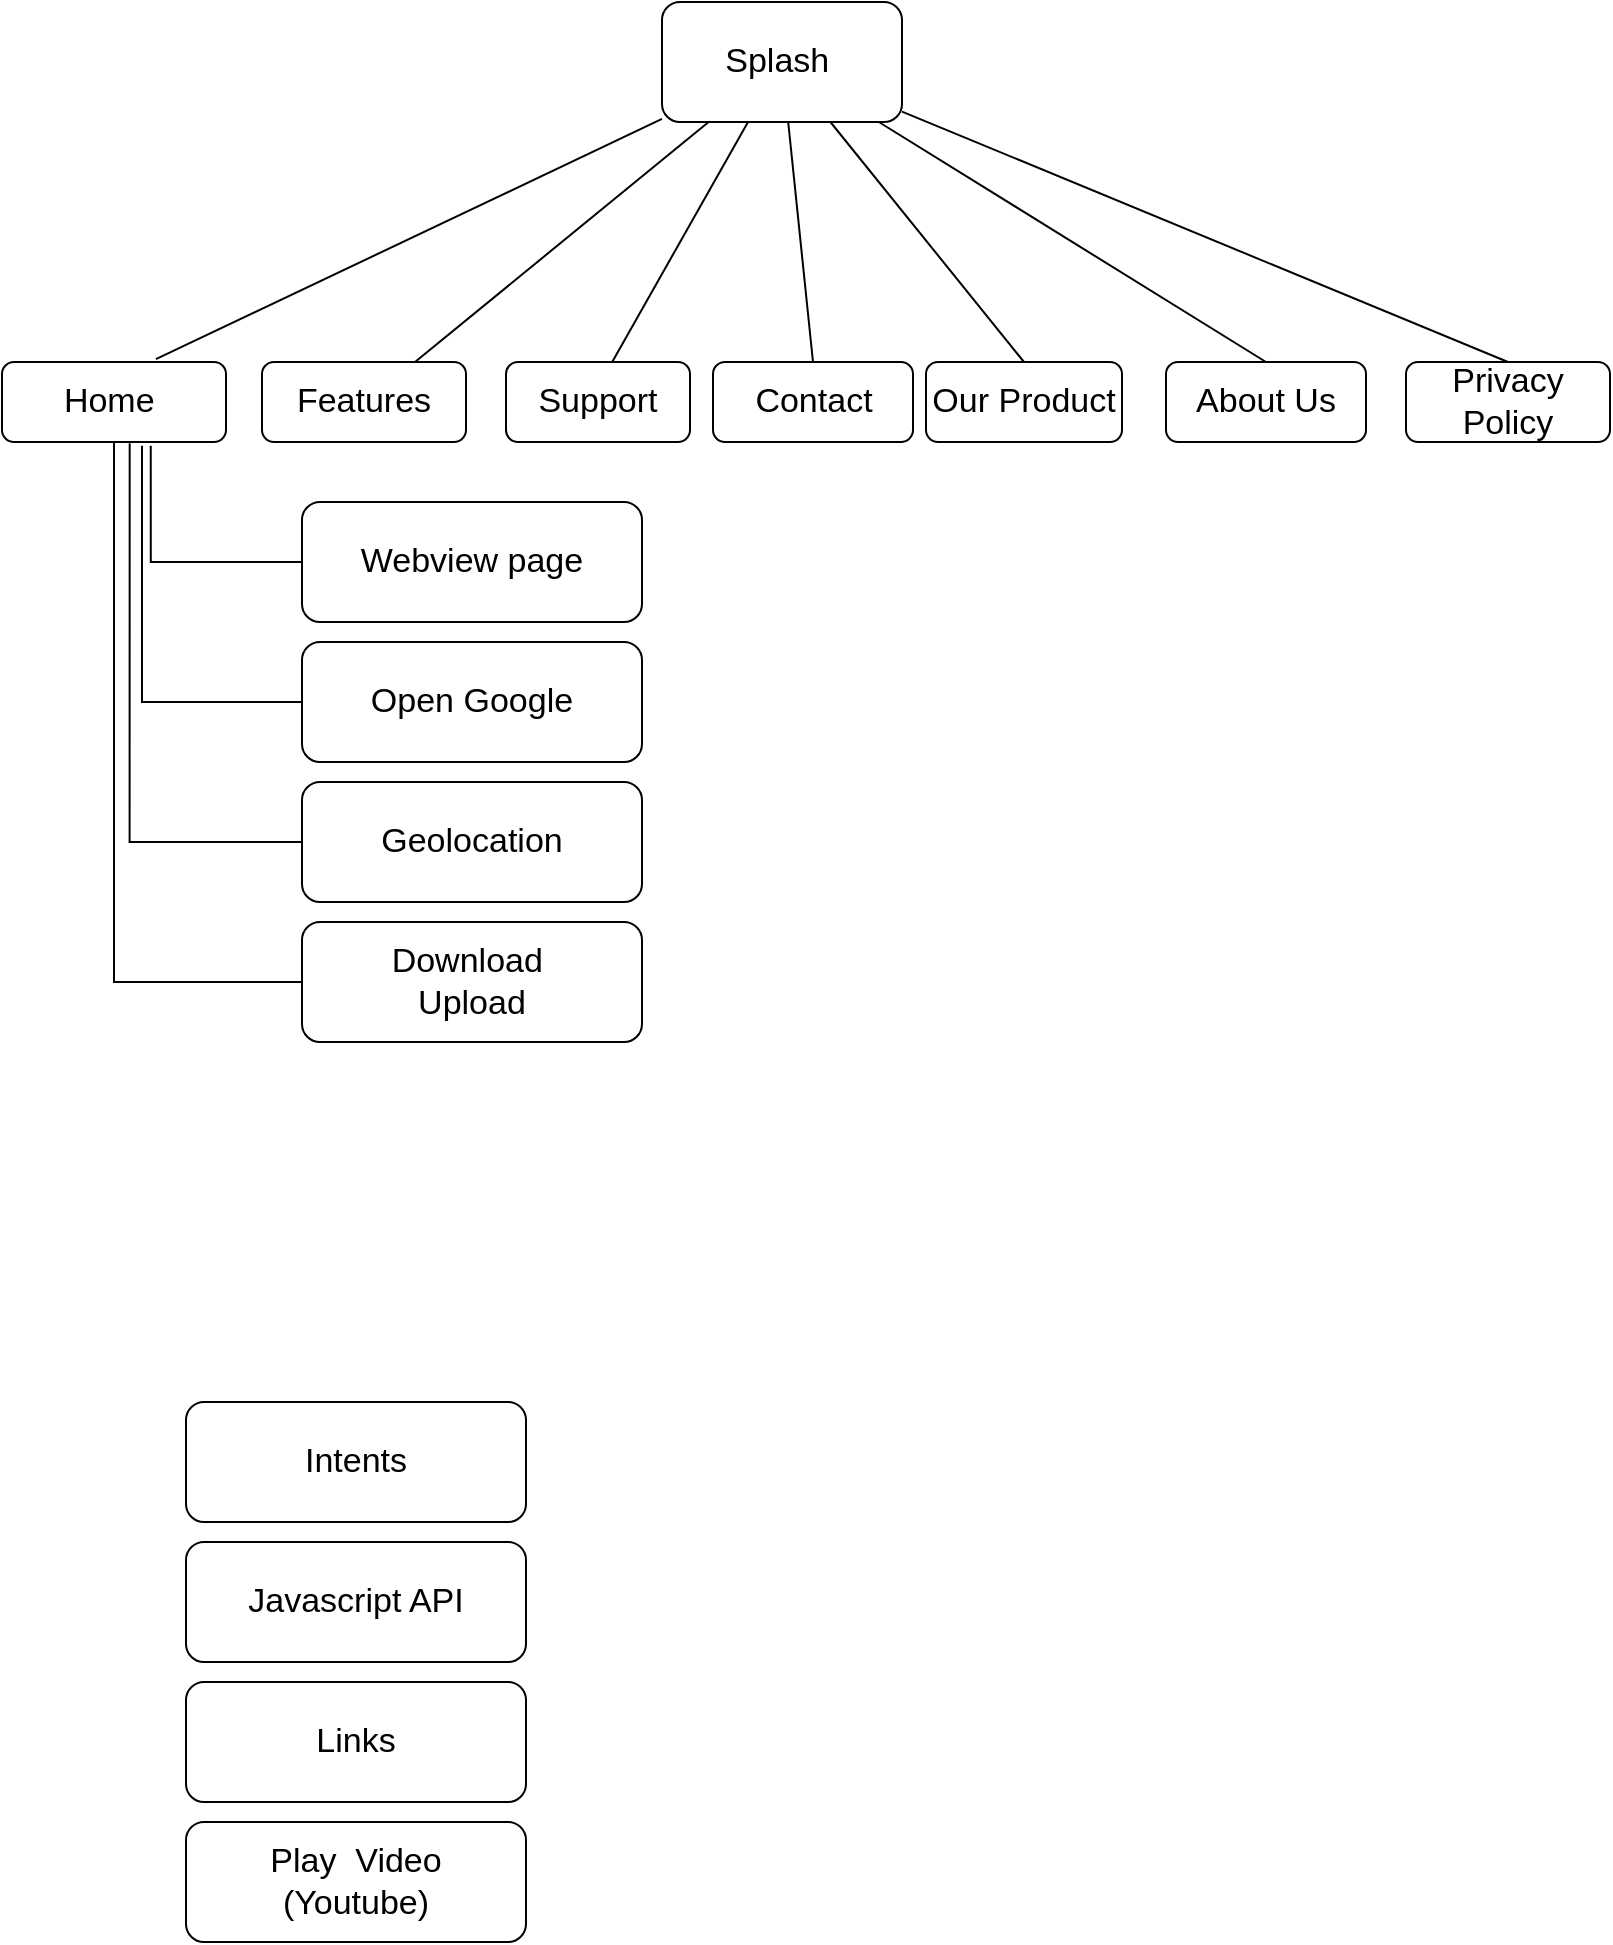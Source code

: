 <mxfile version="13.9.9" type="device"><diagram id="f5MoM3Bf-9FZsRs8qhXx" name="Page-1"><mxGraphModel dx="1010" dy="619" grid="1" gridSize="10" guides="1" tooltips="1" connect="1" arrows="1" fold="1" page="1" pageScale="1" pageWidth="827" pageHeight="1169" math="0" shadow="0"><root><mxCell id="0"/><mxCell id="1" parent="0"/><mxCell id="J9u6XmtN3Wt2o103TZ8Y-21" style="rounded=0;orthogonalLoop=1;jettySize=auto;html=1;entryX=0.687;entryY=-0.035;entryDx=0;entryDy=0;entryPerimeter=0;endArrow=none;endFill=0;fontSize=17;" parent="1" source="J9u6XmtN3Wt2o103TZ8Y-1" target="J9u6XmtN3Wt2o103TZ8Y-2" edge="1"><mxGeometry relative="1" as="geometry"/></mxCell><mxCell id="J9u6XmtN3Wt2o103TZ8Y-22" style="edgeStyle=none;rounded=0;orthogonalLoop=1;jettySize=auto;html=1;entryX=0.75;entryY=0;entryDx=0;entryDy=0;endArrow=none;endFill=0;fontSize=17;" parent="1" source="J9u6XmtN3Wt2o103TZ8Y-1" target="J9u6XmtN3Wt2o103TZ8Y-3" edge="1"><mxGeometry relative="1" as="geometry"/></mxCell><mxCell id="J9u6XmtN3Wt2o103TZ8Y-23" style="edgeStyle=none;rounded=0;orthogonalLoop=1;jettySize=auto;html=1;entryX=0.578;entryY=-0.004;entryDx=0;entryDy=0;entryPerimeter=0;endArrow=none;endFill=0;fontSize=17;" parent="1" source="J9u6XmtN3Wt2o103TZ8Y-1" target="J9u6XmtN3Wt2o103TZ8Y-4" edge="1"><mxGeometry relative="1" as="geometry"/></mxCell><mxCell id="J9u6XmtN3Wt2o103TZ8Y-24" style="edgeStyle=none;rounded=0;orthogonalLoop=1;jettySize=auto;html=1;entryX=0.5;entryY=0;entryDx=0;entryDy=0;endArrow=none;endFill=0;fontSize=17;" parent="1" source="J9u6XmtN3Wt2o103TZ8Y-1" target="J9u6XmtN3Wt2o103TZ8Y-5" edge="1"><mxGeometry relative="1" as="geometry"/></mxCell><mxCell id="J9u6XmtN3Wt2o103TZ8Y-25" style="edgeStyle=none;rounded=0;orthogonalLoop=1;jettySize=auto;html=1;entryX=0.5;entryY=0;entryDx=0;entryDy=0;endArrow=none;endFill=0;fontSize=17;" parent="1" source="J9u6XmtN3Wt2o103TZ8Y-1" target="J9u6XmtN3Wt2o103TZ8Y-6" edge="1"><mxGeometry relative="1" as="geometry"/></mxCell><mxCell id="J9u6XmtN3Wt2o103TZ8Y-26" style="edgeStyle=none;rounded=0;orthogonalLoop=1;jettySize=auto;html=1;entryX=0.5;entryY=0;entryDx=0;entryDy=0;endArrow=none;endFill=0;fontSize=17;" parent="1" source="J9u6XmtN3Wt2o103TZ8Y-1" target="J9u6XmtN3Wt2o103TZ8Y-7" edge="1"><mxGeometry relative="1" as="geometry"/></mxCell><mxCell id="bF7CkQCDp1Sduxrgtq57-2" style="rounded=0;orthogonalLoop=1;jettySize=auto;html=1;entryX=0.5;entryY=0;entryDx=0;entryDy=0;fontSize=17;endArrow=none;endFill=0;" edge="1" parent="1" source="J9u6XmtN3Wt2o103TZ8Y-1" target="bF7CkQCDp1Sduxrgtq57-1"><mxGeometry relative="1" as="geometry"/></mxCell><mxCell id="J9u6XmtN3Wt2o103TZ8Y-1" value="Splash&amp;nbsp;" style="rounded=1;whiteSpace=wrap;html=1;fontSize=17;" parent="1" vertex="1"><mxGeometry x="338" y="20" width="120" height="60" as="geometry"/></mxCell><mxCell id="J9u6XmtN3Wt2o103TZ8Y-2" value="Home&amp;nbsp;" style="rounded=1;whiteSpace=wrap;html=1;fontSize=17;" parent="1" vertex="1"><mxGeometry x="8" y="200" width="112" height="40" as="geometry"/></mxCell><mxCell id="J9u6XmtN3Wt2o103TZ8Y-3" value="Features" style="rounded=1;whiteSpace=wrap;html=1;fontSize=17;" parent="1" vertex="1"><mxGeometry x="138" y="200" width="102" height="40" as="geometry"/></mxCell><mxCell id="J9u6XmtN3Wt2o103TZ8Y-4" value="Support" style="rounded=1;whiteSpace=wrap;html=1;fontSize=17;" parent="1" vertex="1"><mxGeometry x="260" y="200" width="92" height="40" as="geometry"/></mxCell><mxCell id="J9u6XmtN3Wt2o103TZ8Y-5" value="Our Product" style="rounded=1;whiteSpace=wrap;html=1;fontSize=17;" parent="1" vertex="1"><mxGeometry x="470" y="200" width="98" height="40" as="geometry"/></mxCell><mxCell id="J9u6XmtN3Wt2o103TZ8Y-6" value="About Us" style="rounded=1;whiteSpace=wrap;html=1;fontSize=17;" parent="1" vertex="1"><mxGeometry x="590" y="200" width="100" height="40" as="geometry"/></mxCell><mxCell id="J9u6XmtN3Wt2o103TZ8Y-7" value="Privacy Policy" style="rounded=1;whiteSpace=wrap;html=1;fontSize=17;" parent="1" vertex="1"><mxGeometry x="710" y="200" width="102" height="40" as="geometry"/></mxCell><mxCell id="J9u6XmtN3Wt2o103TZ8Y-17" style="edgeStyle=orthogonalEdgeStyle;rounded=0;orthogonalLoop=1;jettySize=auto;html=1;entryX=0.664;entryY=1.047;entryDx=0;entryDy=0;entryPerimeter=0;fontSize=17;endArrow=none;endFill=0;" parent="1" source="J9u6XmtN3Wt2o103TZ8Y-8" target="J9u6XmtN3Wt2o103TZ8Y-2" edge="1"><mxGeometry relative="1" as="geometry"/></mxCell><mxCell id="J9u6XmtN3Wt2o103TZ8Y-8" value="Webview page" style="rounded=1;whiteSpace=wrap;html=1;fontSize=17;" parent="1" vertex="1"><mxGeometry x="158" y="270" width="170" height="60" as="geometry"/></mxCell><mxCell id="J9u6XmtN3Wt2o103TZ8Y-18" style="edgeStyle=orthogonalEdgeStyle;rounded=0;orthogonalLoop=1;jettySize=auto;html=1;entryX=0.625;entryY=1.047;entryDx=0;entryDy=0;entryPerimeter=0;endArrow=none;endFill=0;fontSize=17;" parent="1" source="J9u6XmtN3Wt2o103TZ8Y-9" target="J9u6XmtN3Wt2o103TZ8Y-2" edge="1"><mxGeometry relative="1" as="geometry"/></mxCell><mxCell id="J9u6XmtN3Wt2o103TZ8Y-9" value="Open Google" style="rounded=1;whiteSpace=wrap;html=1;fontSize=17;" parent="1" vertex="1"><mxGeometry x="158" y="340" width="170" height="60" as="geometry"/></mxCell><mxCell id="J9u6XmtN3Wt2o103TZ8Y-20" style="edgeStyle=orthogonalEdgeStyle;rounded=0;orthogonalLoop=1;jettySize=auto;html=1;entryX=0.5;entryY=1;entryDx=0;entryDy=0;endArrow=none;endFill=0;fontSize=17;" parent="1" source="J9u6XmtN3Wt2o103TZ8Y-10" target="J9u6XmtN3Wt2o103TZ8Y-2" edge="1"><mxGeometry relative="1" as="geometry"/></mxCell><mxCell id="J9u6XmtN3Wt2o103TZ8Y-10" value="Download&amp;nbsp;&lt;br style=&quot;font-size: 17px;&quot;&gt;Upload" style="rounded=1;whiteSpace=wrap;html=1;fontSize=17;" parent="1" vertex="1"><mxGeometry x="158" y="480" width="170" height="60" as="geometry"/></mxCell><mxCell id="J9u6XmtN3Wt2o103TZ8Y-11" value="Play&amp;nbsp; Video&lt;br style=&quot;font-size: 17px;&quot;&gt;(Youtube)" style="rounded=1;whiteSpace=wrap;html=1;fontSize=17;" parent="1" vertex="1"><mxGeometry x="100" y="930" width="170" height="60" as="geometry"/></mxCell><mxCell id="J9u6XmtN3Wt2o103TZ8Y-19" style="edgeStyle=orthogonalEdgeStyle;rounded=0;orthogonalLoop=1;jettySize=auto;html=1;entryX=0.57;entryY=1.016;entryDx=0;entryDy=0;entryPerimeter=0;endArrow=none;endFill=0;fontSize=17;" parent="1" source="J9u6XmtN3Wt2o103TZ8Y-12" target="J9u6XmtN3Wt2o103TZ8Y-2" edge="1"><mxGeometry relative="1" as="geometry"/></mxCell><mxCell id="J9u6XmtN3Wt2o103TZ8Y-12" value="Geolocation" style="rounded=1;whiteSpace=wrap;html=1;fontSize=17;" parent="1" vertex="1"><mxGeometry x="158" y="410" width="170" height="60" as="geometry"/></mxCell><mxCell id="J9u6XmtN3Wt2o103TZ8Y-13" value="Intents" style="rounded=1;whiteSpace=wrap;html=1;fontSize=17;" parent="1" vertex="1"><mxGeometry x="100" y="720" width="170" height="60" as="geometry"/></mxCell><mxCell id="J9u6XmtN3Wt2o103TZ8Y-14" value="Links" style="rounded=1;whiteSpace=wrap;html=1;fontSize=17;" parent="1" vertex="1"><mxGeometry x="100" y="860" width="170" height="60" as="geometry"/></mxCell><mxCell id="J9u6XmtN3Wt2o103TZ8Y-15" value="Javascript API" style="rounded=1;whiteSpace=wrap;html=1;fontSize=17;" parent="1" vertex="1"><mxGeometry x="100" y="790" width="170" height="60" as="geometry"/></mxCell><mxCell id="bF7CkQCDp1Sduxrgtq57-1" value="Contact" style="rounded=1;whiteSpace=wrap;html=1;fontSize=17;" vertex="1" parent="1"><mxGeometry x="363.5" y="200" width="100" height="40" as="geometry"/></mxCell></root></mxGraphModel></diagram></mxfile>